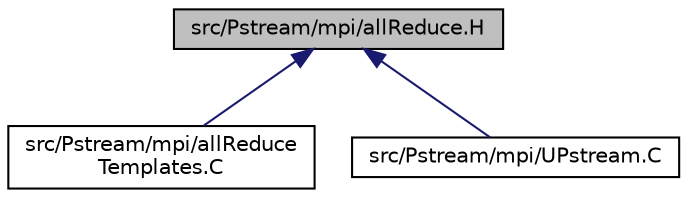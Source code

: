 digraph "src/Pstream/mpi/allReduce.H"
{
  bgcolor="transparent";
  edge [fontname="Helvetica",fontsize="10",labelfontname="Helvetica",labelfontsize="10"];
  node [fontname="Helvetica",fontsize="10",shape=record];
  Node1 [label="src/Pstream/mpi/allReduce.H",height=0.2,width=0.4,color="black", fillcolor="grey75", style="filled", fontcolor="black"];
  Node1 -> Node2 [dir="back",color="midnightblue",fontsize="10",style="solid",fontname="Helvetica"];
  Node2 [label="src/Pstream/mpi/allReduce\lTemplates.C",height=0.2,width=0.4,color="black",URL="$a09513.html"];
  Node1 -> Node3 [dir="back",color="midnightblue",fontsize="10",style="solid",fontname="Helvetica"];
  Node3 [label="src/Pstream/mpi/UPstream.C",height=0.2,width=0.4,color="black",URL="$a08135.html"];
}
